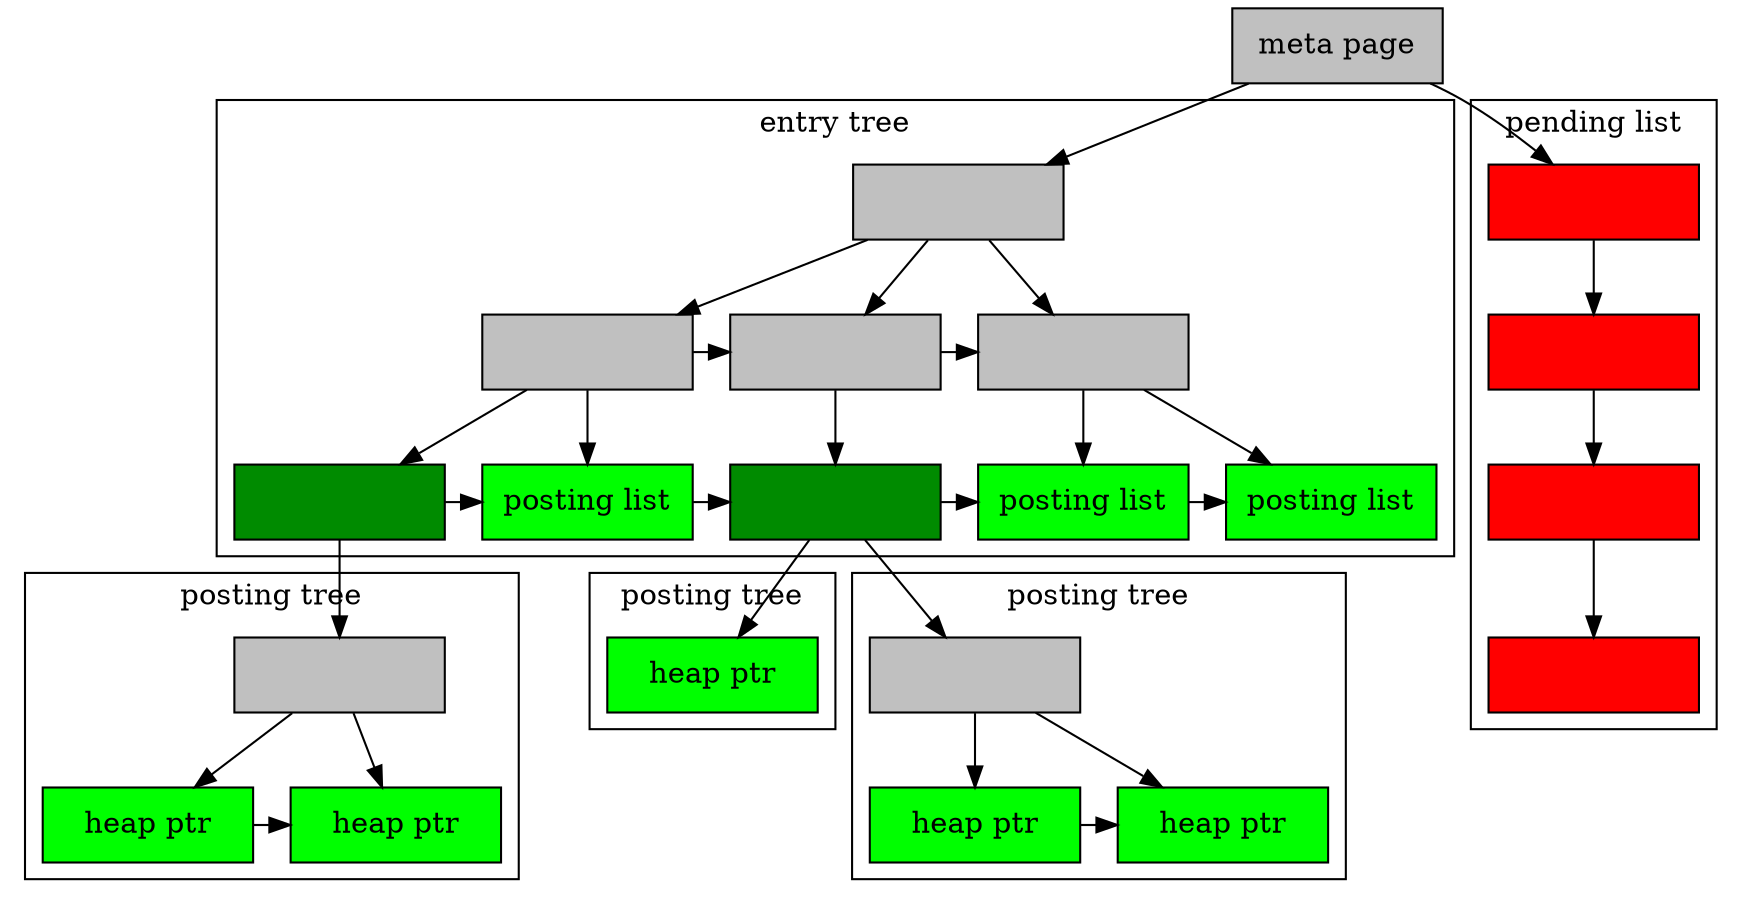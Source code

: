 digraph "gin" {
        layout=dot;
        node [label="", shape=box, style=filled, fillcolor=gray, width=1.4];

        m1 [label="meta page"];

        subgraph cluster01 {
                label="entry tree";
                subgraph egroup1 {
                        rank=same;
                        e1;
                }
                subgraph egroup2 {
                        rank=same;
                        e2 -> e3 -> e4;
                }
                subgraph egroup3 {
                        rank=same;
                        e5 -> e6 -> e7 -> e8 -> e9;
                }
                e1 -> e4;
                e1 -> e3;
                e1 -> e2;
                e2 -> e5;
                e2 -> e6;
                e3 -> e7;
                e4 -> e8;
                e4 -> e9;

                e6 [fillcolor=green, label="posting list"];
                e8 [fillcolor=green, label="posting list"];
                e9 [fillcolor=green, label="posting list"];
        }

        subgraph cluster02 {
                label="posting tree";
                subgraph pgroup1 {
                        rank=same;
                        p1;
                }
                subgraph pgroup2 {
                        rank=same;
                        p2 -> p3;
                }
                p1 -> p2;
                p1 -> p3;

                p2 [fillcolor=green, label="heap ptr"];
                p3 [fillcolor=green, label="heap ptr"];
        }

        subgraph cluster03 {
                label="posting tree";
                subgraph pgroup3 {
                        rank=same;
                        p4;
                }

                p4 [fillcolor=green, label="heap ptr"];
        }

        subgraph cluster04 {
                label="posting tree";
                subgraph pgroup4 {
                        rank=same;
                        p5;
                }
                subgraph pgroup5 {
                        rank=same;
                        p6 -> p7;
                }
                p5 -> p6;
                p5 -> p7;

                p6 [fillcolor=green, label="heap ptr"];
                p7 [fillcolor=green, label="heap ptr"];
        }

        subgraph cluster05 {
                label="pending list";
                node [style=filled, fillcolor=red];
                n1 -> n2 -> n3 -> n4;
        }

        m1 -> e1;
        e5 -> p1;
        e7 -> p4;
        e7 -> p5;
        m1 -> n1;

        e5 [style=filled, fillcolor=green4];
        e7 [style=filled, fillcolor=green4];
}
